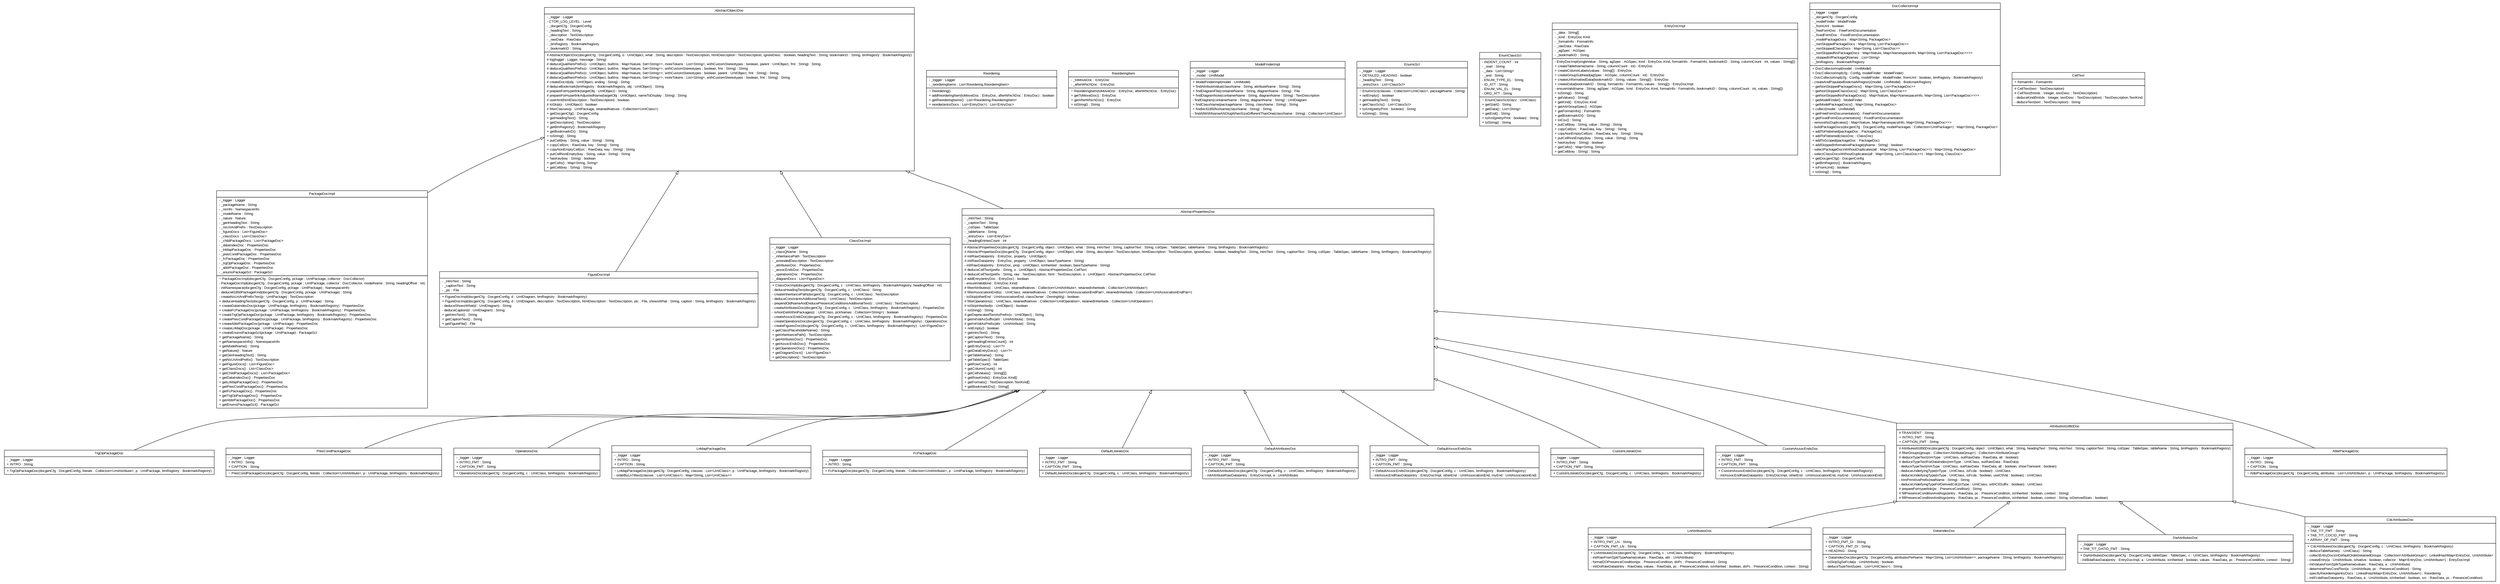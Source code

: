 #!/usr/local/bin/dot
#
# Class diagram 
# Generated by UMLGraph version R5_6_6-6-g3bdff0 (http://www.umlgraph.org/)
#

digraph G {
	edge [fontname="arial",fontsize=10,labelfontname="arial",labelfontsize=10];
	node [fontname="arial",fontsize=10,shape=plaintext];
	nodesep=0.25;
	ranksep=0.5;
	// org.tanjakostic.jcleancim.docgen.collector.impl.TrgOpPackageDoc
	c4656 [label=<<table title="org.tanjakostic.jcleancim.docgen.collector.impl.TrgOpPackageDoc" border="0" cellborder="1" cellspacing="0" cellpadding="2" port="p" href="./TrgOpPackageDoc.html">
		<tr><td><table border="0" cellspacing="0" cellpadding="1">
<tr><td align="center" balign="center"> TrgOpPackageDoc </td></tr>
		</table></td></tr>
		<tr><td><table border="0" cellspacing="0" cellpadding="1">
<tr><td align="left" balign="left"> - _logger : Logger </td></tr>
<tr><td align="left" balign="left"> + INTRO : String </td></tr>
		</table></td></tr>
		<tr><td><table border="0" cellspacing="0" cellpadding="1">
<tr><td align="left" balign="left"> + TrgOpPackageDoc(docgenCfg : DocgenConfig, literals : Collection&lt;UmlAttribute&gt;, p : UmlPackage, bmRegistry : BookmarkRegistry) </td></tr>
		</table></td></tr>
		</table>>, URL="./TrgOpPackageDoc.html", fontname="arial", fontcolor="black", fontsize=10.0];
	// org.tanjakostic.jcleancim.docgen.collector.impl.Reordering
	c4657 [label=<<table title="org.tanjakostic.jcleancim.docgen.collector.impl.Reordering" border="0" cellborder="1" cellspacing="0" cellpadding="2" port="p" href="./Reordering.html">
		<tr><td><table border="0" cellspacing="0" cellpadding="1">
<tr><td align="center" balign="center"> Reordering </td></tr>
		</table></td></tr>
		<tr><td><table border="0" cellspacing="0" cellpadding="1">
<tr><td align="left" balign="left"> - _logger : Logger </td></tr>
<tr><td align="left" balign="left"> - _reorderingItems : List&lt;Reordering.ReorderingItem&gt; </td></tr>
		</table></td></tr>
		<tr><td><table border="0" cellspacing="0" cellpadding="1">
<tr><td align="left" balign="left"> ~ Reordering() </td></tr>
<tr><td align="left" balign="left"> + addReorderingItem(toMoveDoc : EntryDoc, afterWhichDoc : EntryDoc) : boolean </td></tr>
<tr><td align="left" balign="left"> + getReorderingItems() : List&lt;Reordering.ReorderingItem&gt; </td></tr>
<tr><td align="left" balign="left"> + reorder(entryDocs : List&lt;EntryDoc&gt;) : List&lt;EntryDoc&gt; </td></tr>
		</table></td></tr>
		</table>>, URL="./Reordering.html", fontname="arial", fontcolor="black", fontsize=10.0];
	// org.tanjakostic.jcleancim.docgen.collector.impl.Reordering.ReorderingItem
	c4658 [label=<<table title="org.tanjakostic.jcleancim.docgen.collector.impl.Reordering.ReorderingItem" border="0" cellborder="1" cellspacing="0" cellpadding="2" port="p" href="./Reordering.ReorderingItem.html">
		<tr><td><table border="0" cellspacing="0" cellpadding="1">
<tr><td align="center" balign="center"> ReorderingItem </td></tr>
		</table></td></tr>
		<tr><td><table border="0" cellspacing="0" cellpadding="1">
<tr><td align="left" balign="left"> - _toMoveDoc : EntryDoc </td></tr>
<tr><td align="left" balign="left"> - _afterWhichDoc : EntryDoc </td></tr>
		</table></td></tr>
		<tr><td><table border="0" cellspacing="0" cellpadding="1">
<tr><td align="left" balign="left"> ~ ReorderingItem(toMoveDoc : EntryDoc, afterWhichDoc : EntryDoc) </td></tr>
<tr><td align="left" balign="left"> + getToMoveDoc() : EntryDoc </td></tr>
<tr><td align="left" balign="left"> + getAfterWhichDoc() : EntryDoc </td></tr>
<tr><td align="left" balign="left"> + toString() : String </td></tr>
		</table></td></tr>
		</table>>, URL="./Reordering.ReorderingItem.html", fontname="arial", fontcolor="black", fontsize=10.0];
	// org.tanjakostic.jcleancim.docgen.collector.impl.PresCondPackageDoc
	c4659 [label=<<table title="org.tanjakostic.jcleancim.docgen.collector.impl.PresCondPackageDoc" border="0" cellborder="1" cellspacing="0" cellpadding="2" port="p" href="./PresCondPackageDoc.html">
		<tr><td><table border="0" cellspacing="0" cellpadding="1">
<tr><td align="center" balign="center"> PresCondPackageDoc </td></tr>
		</table></td></tr>
		<tr><td><table border="0" cellspacing="0" cellpadding="1">
<tr><td align="left" balign="left"> - _logger : Logger </td></tr>
<tr><td align="left" balign="left"> + INTRO : String </td></tr>
<tr><td align="left" balign="left"> + CAPTION : String </td></tr>
		</table></td></tr>
		<tr><td><table border="0" cellspacing="0" cellpadding="1">
<tr><td align="left" balign="left"> ~ PresCondPackageDoc(docgenCfg : DocgenConfig, literals : Collection&lt;UmlAttribute&gt;, p : UmlPackage, bmRegistry : BookmarkRegistry) </td></tr>
		</table></td></tr>
		</table>>, URL="./PresCondPackageDoc.html", fontname="arial", fontcolor="black", fontsize=10.0];
	// org.tanjakostic.jcleancim.docgen.collector.impl.PackageDocImpl
	c4660 [label=<<table title="org.tanjakostic.jcleancim.docgen.collector.impl.PackageDocImpl" border="0" cellborder="1" cellspacing="0" cellpadding="2" port="p" href="./PackageDocImpl.html">
		<tr><td><table border="0" cellspacing="0" cellpadding="1">
<tr><td align="center" balign="center"> PackageDocImpl </td></tr>
		</table></td></tr>
		<tr><td><table border="0" cellspacing="0" cellpadding="1">
<tr><td align="left" balign="left"> - _logger : Logger </td></tr>
<tr><td align="left" balign="left"> - _packageName : String </td></tr>
<tr><td align="left" balign="left"> - _nsInfo : NamespaceInfo </td></tr>
<tr><td align="left" balign="left"> - _modelName : String </td></tr>
<tr><td align="left" balign="left"> - _nature : Nature </td></tr>
<tr><td align="left" balign="left"> - _genHeadingText : String </td></tr>
<tr><td align="left" balign="left"> - _nsUriAndPrefix : TextDescription </td></tr>
<tr><td align="left" balign="left"> - _figureDocs : List&lt;FigureDoc&gt; </td></tr>
<tr><td align="left" balign="left"> - _classDocs : List&lt;ClassDoc&gt; </td></tr>
<tr><td align="left" balign="left"> - _childPackageDocs : List&lt;PackageDoc&gt; </td></tr>
<tr><td align="left" balign="left"> - _dataIndexDoc : PropertiesDoc </td></tr>
<tr><td align="left" balign="left"> - _lnMapPackageDoc : PropertiesDoc </td></tr>
<tr><td align="left" balign="left"> - _presCondPackageDoc : PropertiesDoc </td></tr>
<tr><td align="left" balign="left"> - _fcPackageDoc : PropertiesDoc </td></tr>
<tr><td align="left" balign="left"> - _trgOpPackageDoc : PropertiesDoc </td></tr>
<tr><td align="left" balign="left"> - _abbrPackageDoc : PropertiesDoc </td></tr>
<tr><td align="left" balign="left"> - _enumsPackageScl : PackageScl </td></tr>
		</table></td></tr>
		<tr><td><table border="0" cellspacing="0" cellpadding="1">
<tr><td align="left" balign="left"> ~ PackageDocImpl(docgenCfg : DocgenConfig, pckage : UmlPackage, collector : DocCollector) </td></tr>
<tr><td align="left" balign="left"> - PackageDocImpl(docgenCfg : DocgenConfig, pckage : UmlPackage, collector : DocCollector, modelName : String, headingOffset : int) </td></tr>
<tr><td align="left" balign="left"> - initNamespace(docgenCfg : DocgenConfig, pckage : UmlPackage) : NamespaceInfo </td></tr>
<tr><td align="left" balign="left"> - deduce61850PackageKind(docgenCfg : DocgenConfig, pckage : UmlPackage) : String </td></tr>
<tr><td align="left" balign="left"> - createNsUriAndPrefixText(p : UmlPackage) : TextDescription </td></tr>
<tr><td align="left" balign="left"> + deduceHeadingText(docgenCfg : DocgenConfig, p : UmlPackage) : String </td></tr>
<tr><td align="left" balign="left"> + createDataIndexDoc(pckage : UmlPackage, bmRegistry : BookmarkRegistry) : PropertiesDoc </td></tr>
<tr><td align="left" balign="left"> + createFcPackageDoc(pckage : UmlPackage, bmRegistry : BookmarkRegistry) : PropertiesDoc </td></tr>
<tr><td align="left" balign="left"> + createTrgOpPackageDoc(pckage : UmlPackage, bmRegistry : BookmarkRegistry) : PropertiesDoc </td></tr>
<tr><td align="left" balign="left"> + createPresCondPackageDoc(pckage : UmlPackage, bmRegistry : BookmarkRegistry) : PropertiesDoc </td></tr>
<tr><td align="left" balign="left"> + createAbbrPackageDoc(pckage : UmlPackage) : PropertiesDoc </td></tr>
<tr><td align="left" balign="left"> + createLnMapDoc(pckage : UmlPackage) : PropertiesDoc </td></tr>
<tr><td align="left" balign="left"> + createEnumsPackageScl(pckage : UmlPackage) : PackageScl </td></tr>
<tr><td align="left" balign="left"> + getPackageName() : String </td></tr>
<tr><td align="left" balign="left"> + getNamespaceInfo() : NamespaceInfo </td></tr>
<tr><td align="left" balign="left"> + getModelName() : String </td></tr>
<tr><td align="left" balign="left"> + getNature() : Nature </td></tr>
<tr><td align="left" balign="left"> + getGenHeadingText() : String </td></tr>
<tr><td align="left" balign="left"> + getNsUriAndPrefix() : TextDescription </td></tr>
<tr><td align="left" balign="left"> + getFigureDocs() : List&lt;FigureDoc&gt; </td></tr>
<tr><td align="left" balign="left"> + getClassDocs() : List&lt;ClassDoc&gt; </td></tr>
<tr><td align="left" balign="left"> + getChildPackageDocs() : List&lt;PackageDoc&gt; </td></tr>
<tr><td align="left" balign="left"> + getDataIndexDoc() : PropertiesDoc </td></tr>
<tr><td align="left" balign="left"> + getLnMapPackageDoc() : PropertiesDoc </td></tr>
<tr><td align="left" balign="left"> + getPresCondPackageDoc() : PropertiesDoc </td></tr>
<tr><td align="left" balign="left"> + getFcPackageDoc() : PropertiesDoc </td></tr>
<tr><td align="left" balign="left"> + getTrgOpPackageDoc() : PropertiesDoc </td></tr>
<tr><td align="left" balign="left"> + getAbbrPackageDoc() : PropertiesDoc </td></tr>
<tr><td align="left" balign="left"> + getEnumsPackageScl() : PackageScl </td></tr>
		</table></td></tr>
		</table>>, URL="./PackageDocImpl.html", fontname="arial", fontcolor="black", fontsize=10.0];
	// org.tanjakostic.jcleancim.docgen.collector.impl.OperationsDoc
	c4661 [label=<<table title="org.tanjakostic.jcleancim.docgen.collector.impl.OperationsDoc" border="0" cellborder="1" cellspacing="0" cellpadding="2" port="p" href="./OperationsDoc.html">
		<tr><td><table border="0" cellspacing="0" cellpadding="1">
<tr><td align="center" balign="center"> OperationsDoc </td></tr>
		</table></td></tr>
		<tr><td><table border="0" cellspacing="0" cellpadding="1">
<tr><td align="left" balign="left"> - _logger : Logger </td></tr>
<tr><td align="left" balign="left"> + INTRO_FMT : String </td></tr>
<tr><td align="left" balign="left"> + CAPTION_FMT : String </td></tr>
		</table></td></tr>
		<tr><td><table border="0" cellspacing="0" cellpadding="1">
<tr><td align="left" balign="left"> + OperationsDoc(docgenCfg : DocgenConfig, c : UmlClass, bmRegistry : BookmarkRegistry) </td></tr>
		</table></td></tr>
		</table>>, URL="./OperationsDoc.html", fontname="arial", fontcolor="black", fontsize=10.0];
	// org.tanjakostic.jcleancim.docgen.collector.impl.ModelFinderImpl
	c4662 [label=<<table title="org.tanjakostic.jcleancim.docgen.collector.impl.ModelFinderImpl" border="0" cellborder="1" cellspacing="0" cellpadding="2" port="p" href="./ModelFinderImpl.html">
		<tr><td><table border="0" cellspacing="0" cellpadding="1">
<tr><td align="center" balign="center"> ModelFinderImpl </td></tr>
		</table></td></tr>
		<tr><td><table border="0" cellspacing="0" cellpadding="1">
<tr><td align="left" balign="left"> - _logger : Logger </td></tr>
<tr><td align="left" balign="left"> - _model : UmlModel </td></tr>
		</table></td></tr>
		<tr><td><table border="0" cellspacing="0" cellpadding="1">
<tr><td align="left" balign="left"> + ModelFinderImpl(model : UmlModel) </td></tr>
<tr><td align="left" balign="left"> + findAttributeValue(className : String, attributeName : String) : String </td></tr>
<tr><td align="left" balign="left"> + findDiagramFile(containerName : String, diagramName : String) : File </td></tr>
<tr><td align="left" balign="left"> + findDiagramNote(containerName : String, diagramName : String) : TextDescription </td></tr>
<tr><td align="left" balign="left"> - findDiagram(containerName : String, diagramName : String) : UmlDiagram </td></tr>
<tr><td align="left" balign="left"> + findClassName(packageName : String, className : String) : String </td></tr>
<tr><td align="left" balign="left"> + findIec61850NsName(className : String) : String </td></tr>
<tr><td align="left" balign="left"> - findAllWithNameANDlogWhenSizeDifferentThanOne(className : String) : Collection&lt;UmlClass&gt; </td></tr>
		</table></td></tr>
		</table>>, URL="./ModelFinderImpl.html", fontname="arial", fontcolor="black", fontsize=10.0];
	// org.tanjakostic.jcleancim.docgen.collector.impl.LnMapPackageDoc
	c4663 [label=<<table title="org.tanjakostic.jcleancim.docgen.collector.impl.LnMapPackageDoc" border="0" cellborder="1" cellspacing="0" cellpadding="2" port="p" href="./LnMapPackageDoc.html">
		<tr><td><table border="0" cellspacing="0" cellpadding="1">
<tr><td align="center" balign="center"> LnMapPackageDoc </td></tr>
		</table></td></tr>
		<tr><td><table border="0" cellspacing="0" cellpadding="1">
<tr><td align="left" balign="left"> - _logger : Logger </td></tr>
<tr><td align="left" balign="left"> + INTRO : String </td></tr>
<tr><td align="left" balign="left"> + CAPTION : String </td></tr>
		</table></td></tr>
		<tr><td><table border="0" cellspacing="0" cellpadding="1">
<tr><td align="left" balign="left"> ~ LnMapPackageDoc(docgenCfg : DocgenConfig, classes : List&lt;UmlClass&gt;, p : UmlPackage, bmRegistry : BookmarkRegistry) </td></tr>
<tr><td align="left" balign="left"> - orderByLn74text(classes : List&lt;UmlClass&gt;) : Map&lt;String, List&lt;UmlClass&gt;&gt; </td></tr>
		</table></td></tr>
		</table>>, URL="./LnMapPackageDoc.html", fontname="arial", fontcolor="black", fontsize=10.0];
	// org.tanjakostic.jcleancim.docgen.collector.impl.LnAttributesDoc
	c4664 [label=<<table title="org.tanjakostic.jcleancim.docgen.collector.impl.LnAttributesDoc" border="0" cellborder="1" cellspacing="0" cellpadding="2" port="p" href="./LnAttributesDoc.html">
		<tr><td><table border="0" cellspacing="0" cellpadding="1">
<tr><td align="center" balign="center"> LnAttributesDoc </td></tr>
		</table></td></tr>
		<tr><td><table border="0" cellspacing="0" cellpadding="1">
<tr><td align="left" balign="left"> - _logger : Logger </td></tr>
<tr><td align="left" balign="left"> + INTRO_FMT_LN : String </td></tr>
<tr><td align="left" balign="left"> + CAPTION_FMT_LN : String </td></tr>
		</table></td></tr>
		<tr><td><table border="0" cellspacing="0" cellpadding="1">
<tr><td align="left" balign="left"> + LnAttributesDoc(docgenCfg : DocgenConfig, c : UmlClass, bmRegistry : BookmarkRegistry) </td></tr>
<tr><td align="left" balign="left"> - initRawFromSplitTypeName(values : RawData, attr : UmlAttribute) </td></tr>
<tr><td align="left" balign="left"> - formatDOPresenceCondition(pc : PresenceCondition, dsPc : PresenceCondition) : String </td></tr>
<tr><td align="left" balign="left"> - initDoRawData(entry : RawData, values : RawData, pc : PresenceCondition, isInherited : boolean, dsPc : PresenceCondition, context : String) </td></tr>
		</table></td></tr>
		</table>>, URL="./LnAttributesDoc.html", fontname="arial", fontcolor="black", fontsize=10.0];
	// org.tanjakostic.jcleancim.docgen.collector.impl.FigureDocImpl
	c4665 [label=<<table title="org.tanjakostic.jcleancim.docgen.collector.impl.FigureDocImpl" border="0" cellborder="1" cellspacing="0" cellpadding="2" port="p" href="./FigureDocImpl.html">
		<tr><td><table border="0" cellspacing="0" cellpadding="1">
<tr><td align="center" balign="center"> FigureDocImpl </td></tr>
		</table></td></tr>
		<tr><td><table border="0" cellspacing="0" cellpadding="1">
<tr><td align="left" balign="left"> - _introText : String </td></tr>
<tr><td align="left" balign="left"> - _captionText : String </td></tr>
<tr><td align="left" balign="left"> - _pic : File </td></tr>
		</table></td></tr>
		<tr><td><table border="0" cellspacing="0" cellpadding="1">
<tr><td align="left" balign="left"> + FigureDocImpl(docgenCfg : DocgenConfig, d : UmlDiagram, bmRegistry : BookmarkRegistry) </td></tr>
<tr><td align="left" balign="left"> + FigureDocImpl(docgenCfg : DocgenConfig, d : UmlDiagram, description : TextDescription, htmlDescription : TextDescription, pic : File, showsWhat : String, caption : String, bmRegistry : BookmarkRegistry) </td></tr>
<tr><td align="left" balign="left"> - deduceShowsWhat(d : UmlDiagram) : String </td></tr>
<tr><td align="left" balign="left"> - deduceCaption(d : UmlDiagram) : String </td></tr>
<tr><td align="left" balign="left"> + getIntroText() : String </td></tr>
<tr><td align="left" balign="left"> + getCaptionText() : String </td></tr>
<tr><td align="left" balign="left"> + getFigureFile() : File </td></tr>
		</table></td></tr>
		</table>>, URL="./FigureDocImpl.html", fontname="arial", fontcolor="black", fontsize=10.0];
	// org.tanjakostic.jcleancim.docgen.collector.impl.FcPackageDoc
	c4666 [label=<<table title="org.tanjakostic.jcleancim.docgen.collector.impl.FcPackageDoc" border="0" cellborder="1" cellspacing="0" cellpadding="2" port="p" href="./FcPackageDoc.html">
		<tr><td><table border="0" cellspacing="0" cellpadding="1">
<tr><td align="center" balign="center"> FcPackageDoc </td></tr>
		</table></td></tr>
		<tr><td><table border="0" cellspacing="0" cellpadding="1">
<tr><td align="left" balign="left"> - _logger : Logger </td></tr>
<tr><td align="left" balign="left"> + INTRO : String </td></tr>
		</table></td></tr>
		<tr><td><table border="0" cellspacing="0" cellpadding="1">
<tr><td align="left" balign="left"> + FcPackageDoc(docgenCfg : DocgenConfig, literals : Collection&lt;UmlAttribute&gt;, p : UmlPackage, bmRegistry : BookmarkRegistry) </td></tr>
		</table></td></tr>
		</table>>, URL="./FcPackageDoc.html", fontname="arial", fontcolor="black", fontsize=10.0];
	// org.tanjakostic.jcleancim.docgen.collector.impl.EnumsScl
	c4667 [label=<<table title="org.tanjakostic.jcleancim.docgen.collector.impl.EnumsScl" border="0" cellborder="1" cellspacing="0" cellpadding="2" port="p" href="./EnumsScl.html">
		<tr><td><table border="0" cellspacing="0" cellpadding="1">
<tr><td align="center" balign="center"> EnumsScl </td></tr>
		</table></td></tr>
		<tr><td><table border="0" cellspacing="0" cellpadding="1">
<tr><td align="left" balign="left"> - _logger : Logger </td></tr>
<tr><td align="left" balign="left"> + DETAILED_HEADING : boolean </td></tr>
<tr><td align="left" balign="left"> - _headingText : String </td></tr>
<tr><td align="left" balign="left"> - _entryDocs : List&lt;ClassScl&gt; </td></tr>
		</table></td></tr>
		<tr><td><table border="0" cellspacing="0" cellpadding="1">
<tr><td align="left" balign="left"> ~ EnumsScl(classes : Collection&lt;UmlClass&gt;, packageName : String) </td></tr>
<tr><td align="left" balign="left"> + notEmpty() : boolean </td></tr>
<tr><td align="left" balign="left"> + getHeadingText() : String </td></tr>
<tr><td align="left" balign="left"> + getClassScls() : List&lt;ClassScl&gt; </td></tr>
<tr><td align="left" balign="left"> + toXml(prettyPrint : boolean) : String </td></tr>
<tr><td align="left" balign="left"> + toString() : String </td></tr>
		</table></td></tr>
		</table>>, URL="./EnumsScl.html", fontname="arial", fontcolor="black", fontsize=10.0];
	// org.tanjakostic.jcleancim.docgen.collector.impl.EnumClassScl
	c4668 [label=<<table title="org.tanjakostic.jcleancim.docgen.collector.impl.EnumClassScl" border="0" cellborder="1" cellspacing="0" cellpadding="2" port="p" href="./EnumClassScl.html">
		<tr><td><table border="0" cellspacing="0" cellpadding="1">
<tr><td align="center" balign="center"> EnumClassScl </td></tr>
		</table></td></tr>
		<tr><td><table border="0" cellspacing="0" cellpadding="1">
<tr><td align="left" balign="left"> - INDENT_COUNT : int </td></tr>
<tr><td align="left" balign="left"> - _start : String </td></tr>
<tr><td align="left" balign="left"> - _data : List&lt;String&gt; </td></tr>
<tr><td align="left" balign="left"> - _end : String </td></tr>
<tr><td align="left" balign="left"> - ENUM_TYPE_EL : String </td></tr>
<tr><td align="left" balign="left"> - ID_ATT : String </td></tr>
<tr><td align="left" balign="left"> - ENUM_VAL_EL : String </td></tr>
<tr><td align="left" balign="left"> - ORD_ATT : String </td></tr>
		</table></td></tr>
		<tr><td><table border="0" cellspacing="0" cellpadding="1">
<tr><td align="left" balign="left"> ~ EnumClassScl(clazz : UmlClass) </td></tr>
<tr><td align="left" balign="left"> + getStart() : String </td></tr>
<tr><td align="left" balign="left"> + getData() : List&lt;String&gt; </td></tr>
<tr><td align="left" balign="left"> + getEnd() : String </td></tr>
<tr><td align="left" balign="left"> + toXml(prettyPrint : boolean) : String </td></tr>
<tr><td align="left" balign="left"> + toString() : String </td></tr>
		</table></td></tr>
		</table>>, URL="./EnumClassScl.html", fontname="arial", fontcolor="black", fontsize=10.0];
	// org.tanjakostic.jcleancim.docgen.collector.impl.EntryDocImpl
	c4669 [label=<<table title="org.tanjakostic.jcleancim.docgen.collector.impl.EntryDocImpl" border="0" cellborder="1" cellspacing="0" cellpadding="2" port="p" href="./EntryDocImpl.html">
		<tr><td><table border="0" cellspacing="0" cellpadding="1">
<tr><td align="center" balign="center"> EntryDocImpl </td></tr>
		</table></td></tr>
		<tr><td><table border="0" cellspacing="0" cellpadding="1">
<tr><td align="left" balign="left"> - _data : String[] </td></tr>
<tr><td align="left" balign="left"> - _kind : EntryDoc.Kind </td></tr>
<tr><td align="left" balign="left"> - _formatInfo : FormatInfo </td></tr>
<tr><td align="left" balign="left"> - _rawData : RawData </td></tr>
<tr><td align="left" balign="left"> - _agSpec : AGSpec </td></tr>
<tr><td align="left" balign="left"> - _bookmarkID : String </td></tr>
		</table></td></tr>
		<tr><td><table border="0" cellspacing="0" cellpadding="1">
<tr><td align="left" balign="left"> - EntryDocImpl(singleValue : String, agSpec : AGSpec, kind : EntryDoc.Kind, formatInfo : FormatInfo, bookmarkID : String, columnCount : int, values : String[]) </td></tr>
<tr><td align="left" balign="left"> + createTableName(name : String, columnCount : int) : EntryDoc </td></tr>
<tr><td align="left" balign="left"> + createColumnLabels(values : String[]) : EntryDoc </td></tr>
<tr><td align="left" balign="left"> + createGroupSubhead(agSpec : AGSpec, columnCount : int) : EntryDoc </td></tr>
<tr><td align="left" balign="left"> + createUnformattedData(bookmarkID : String, values : String[]) : EntryDoc </td></tr>
<tr><td align="left" balign="left"> + createData(bookmarkID : String, formatInfo : FormatInfo, values : String[]) : EntryDocImpl </td></tr>
<tr><td align="left" balign="left"> - ensureValid(name : String, agSpec : AGSpec, kind : EntryDoc.Kind, formatInfo : FormatInfo, bookmarkID : String, columnCount : int, values : String[]) </td></tr>
<tr><td align="left" balign="left"> + toString() : String </td></tr>
<tr><td align="left" balign="left"> + getValues() : String[] </td></tr>
<tr><td align="left" balign="left"> + getKind() : EntryDoc.Kind </td></tr>
<tr><td align="left" balign="left"> + getAttrGroupSpec() : AGSpec </td></tr>
<tr><td align="left" balign="left"> + getFormatInfo() : FormatInfo </td></tr>
<tr><td align="left" balign="left"> + getBookmarkID() : String </td></tr>
<tr><td align="left" balign="left"> + toCsv() : String </td></tr>
<tr><td align="left" balign="left"> + putCell(key : String, value : String) : String </td></tr>
<tr><td align="left" balign="left"> + copyCell(src : RawData, key : String) : String </td></tr>
<tr><td align="left" balign="left"> + copyNonEmptyCell(src : RawData, key : String) : String </td></tr>
<tr><td align="left" balign="left"> + putCellNonEmpty(key : String, value : String) : String </td></tr>
<tr><td align="left" balign="left"> + hasKey(key : String) : boolean </td></tr>
<tr><td align="left" balign="left"> + getCells() : Map&lt;String, String&gt; </td></tr>
<tr><td align="left" balign="left"> + getCell(key : String) : String </td></tr>
		</table></td></tr>
		</table>>, URL="./EntryDocImpl.html", fontname="arial", fontcolor="black", fontsize=10.0];
	// org.tanjakostic.jcleancim.docgen.collector.impl.DocCollectorImpl
	c4670 [label=<<table title="org.tanjakostic.jcleancim.docgen.collector.impl.DocCollectorImpl" border="0" cellborder="1" cellspacing="0" cellpadding="2" port="p" href="./DocCollectorImpl.html">
		<tr><td><table border="0" cellspacing="0" cellpadding="1">
<tr><td align="center" balign="center"> DocCollectorImpl </td></tr>
		</table></td></tr>
		<tr><td><table border="0" cellspacing="0" cellpadding="1">
<tr><td align="left" balign="left"> - _logger : Logger </td></tr>
<tr><td align="left" balign="left"> - _docgenCfg : DocgenConfig </td></tr>
<tr><td align="left" balign="left"> - _modelFinder : ModelFinder </td></tr>
<tr><td align="left" balign="left"> - _fromUml : boolean </td></tr>
<tr><td align="left" balign="left"> - _freeFormDoc : FreeFormDocumentation </td></tr>
<tr><td align="left" balign="left"> - _fixedFormDoc : FixedFormDocumentation </td></tr>
<tr><td align="left" balign="left"> - _modelPackageDocs : Map&lt;String, PackageDoc&gt; </td></tr>
<tr><td align="left" balign="left"> - _nonSkippedPackageDocs : Map&lt;String, List&lt;PackageDoc&gt;&gt; </td></tr>
<tr><td align="left" balign="left"> - _nonSkippedClassDocs : Map&lt;String, List&lt;ClassDoc&gt;&gt; </td></tr>
<tr><td align="left" balign="left"> - _nonSkippedNsPackageDocs : Map&lt;Nature, Map&lt;NamespaceInfo, Map&lt;String, List&lt;PackageDoc&gt;&gt;&gt;&gt; </td></tr>
<tr><td align="left" balign="left"> - _skippedInfPackageQNames : List&lt;String&gt; </td></tr>
<tr><td align="left" balign="left"> - _bmRegistry : BookmarkRegistry </td></tr>
		</table></td></tr>
		<tr><td><table border="0" cellspacing="0" cellpadding="1">
<tr><td align="left" balign="left"> + DocCollectorImpl(model : UmlModel) </td></tr>
<tr><td align="left" balign="left"> + DocCollectorImpl(cfg : Config, modelFinder : ModelFinder) </td></tr>
<tr><td align="left" balign="left"> - DocCollectorImpl(cfg : Config, modelFinder : ModelFinder, fromUml : boolean, bmRegistry : BookmarkRegistry) </td></tr>
<tr><td align="left" balign="left"> - createAndPopulateBookmarkRegistry(model : UmlModel) : BookmarkRegistry </td></tr>
<tr><td align="left" balign="left"> ~ getNonSkippedPackageDocs() : Map&lt;String, List&lt;PackageDoc&gt;&gt; </td></tr>
<tr><td align="left" balign="left"> ~ getNonSkippedClassDocs() : Map&lt;String, List&lt;ClassDoc&gt;&gt; </td></tr>
<tr><td align="left" balign="left"> ~ getNonSkippedNsPackageDocs() : Map&lt;Nature, Map&lt;NamespaceInfo, Map&lt;String, List&lt;PackageDoc&gt;&gt;&gt;&gt; </td></tr>
<tr><td align="left" balign="left"> ~ getModelFinder() : ModelFinder </td></tr>
<tr><td align="left" balign="left"> ~ getModelPackageDocs() : Map&lt;String, PackageDoc&gt; </td></tr>
<tr><td align="left" balign="left"> + collect(model : UmlModel) </td></tr>
<tr><td align="left" balign="left"> + getFreeFormDocumentation() : FreeFormDocumentation </td></tr>
<tr><td align="left" balign="left"> + getFixedFormDocumentation() : FixedFormDocumentation </td></tr>
<tr><td align="left" balign="left"> - removeNsDuplicates() : Map&lt;Nature, Map&lt;NamespaceInfo, Map&lt;String, PackageDoc&gt;&gt;&gt; </td></tr>
<tr><td align="left" balign="left"> - buildPackageDocs(docgenCfg : DocgenConfig, modelPackages : Collection&lt;UmlPackage&gt;) : Map&lt;String, PackageDoc&gt; </td></tr>
<tr><td align="left" balign="left"> + addToFlattened(packageDoc : PackageDoc) </td></tr>
<tr><td align="left" balign="left"> + addToFlattened(classDoc : ClassDoc) </td></tr>
<tr><td align="left" balign="left"> + addToScoped(packageDoc : PackageDoc) </td></tr>
<tr><td align="left" balign="left"> + addSkippedInformativePackage(qName : String) : boolean </td></tr>
<tr><td align="left" balign="left"> - selectPackageDocsWithoutDuplicates(all : Map&lt;String, List&lt;PackageDoc&gt;&gt;) : Map&lt;String, PackageDoc&gt; </td></tr>
<tr><td align="left" balign="left"> - selectClassDocsWithoutDuplicates(all : Map&lt;String, List&lt;ClassDoc&gt;&gt;) : Map&lt;String, ClassDoc&gt; </td></tr>
<tr><td align="left" balign="left"> + getDocgenCfg() : DocgenConfig </td></tr>
<tr><td align="left" balign="left"> + getBmRegistry() : BookmarkRegistry </td></tr>
<tr><td align="left" balign="left"> + isFromUml() : boolean </td></tr>
<tr><td align="left" balign="left"> + toString() : String </td></tr>
		</table></td></tr>
		</table>>, URL="./DocCollectorImpl.html", fontname="arial", fontcolor="black", fontsize=10.0];
	// org.tanjakostic.jcleancim.docgen.collector.impl.DefaultLiteralsDoc
	c4671 [label=<<table title="org.tanjakostic.jcleancim.docgen.collector.impl.DefaultLiteralsDoc" border="0" cellborder="1" cellspacing="0" cellpadding="2" port="p" href="./DefaultLiteralsDoc.html">
		<tr><td><table border="0" cellspacing="0" cellpadding="1">
<tr><td align="center" balign="center"> DefaultLiteralsDoc </td></tr>
		</table></td></tr>
		<tr><td><table border="0" cellspacing="0" cellpadding="1">
<tr><td align="left" balign="left"> - _logger : Logger </td></tr>
<tr><td align="left" balign="left"> + INTRO_FMT : String </td></tr>
<tr><td align="left" balign="left"> + CAPTION_FMT : String </td></tr>
		</table></td></tr>
		<tr><td><table border="0" cellspacing="0" cellpadding="1">
<tr><td align="left" balign="left"> + DefaultLiteralsDoc(docgenCfg : DocgenConfig, c : UmlClass, bmRegistry : BookmarkRegistry) </td></tr>
		</table></td></tr>
		</table>>, URL="./DefaultLiteralsDoc.html", fontname="arial", fontcolor="black", fontsize=10.0];
	// org.tanjakostic.jcleancim.docgen.collector.impl.DefaultAttributesDoc
	c4672 [label=<<table title="org.tanjakostic.jcleancim.docgen.collector.impl.DefaultAttributesDoc" border="0" cellborder="1" cellspacing="0" cellpadding="2" port="p" href="./DefaultAttributesDoc.html">
		<tr><td><table border="0" cellspacing="0" cellpadding="1">
<tr><td align="center" balign="center"> DefaultAttributesDoc </td></tr>
		</table></td></tr>
		<tr><td><table border="0" cellspacing="0" cellpadding="1">
<tr><td align="left" balign="left"> - _logger : Logger </td></tr>
<tr><td align="left" balign="left"> + INTRO_FMT : String </td></tr>
<tr><td align="left" balign="left"> + CAPTION_FMT : String </td></tr>
		</table></td></tr>
		<tr><td><table border="0" cellspacing="0" cellpadding="1">
<tr><td align="left" balign="left"> + DefaultAttributesDoc(docgenCfg : DocgenConfig, c : UmlClass, bmRegistry : BookmarkRegistry) </td></tr>
<tr><td align="left" balign="left"> - initAttributeRawData(entry : EntryDocImpl, a : UmlAttribute) </td></tr>
		</table></td></tr>
		</table>>, URL="./DefaultAttributesDoc.html", fontname="arial", fontcolor="black", fontsize=10.0];
	// org.tanjakostic.jcleancim.docgen.collector.impl.DefaultAssocEndsDoc
	c4673 [label=<<table title="org.tanjakostic.jcleancim.docgen.collector.impl.DefaultAssocEndsDoc" border="0" cellborder="1" cellspacing="0" cellpadding="2" port="p" href="./DefaultAssocEndsDoc.html">
		<tr><td><table border="0" cellspacing="0" cellpadding="1">
<tr><td align="center" balign="center"> DefaultAssocEndsDoc </td></tr>
		</table></td></tr>
		<tr><td><table border="0" cellspacing="0" cellpadding="1">
<tr><td align="left" balign="left"> - _logger : Logger </td></tr>
<tr><td align="left" balign="left"> + INTRO_FMT : String </td></tr>
<tr><td align="left" balign="left"> + CAPTION_FMT : String </td></tr>
		</table></td></tr>
		<tr><td><table border="0" cellspacing="0" cellpadding="1">
<tr><td align="left" balign="left"> + DefaultAssocEndsDoc(docgenCfg : DocgenConfig, c : UmlClass, bmRegistry : BookmarkRegistry) </td></tr>
<tr><td align="left" balign="left"> - initAssocEndRawData(entry : EntryDocImpl, otherEnd : UmlAssociationEnd, myEnd : UmlAssociationEnd) </td></tr>
		</table></td></tr>
		</table>>, URL="./DefaultAssocEndsDoc.html", fontname="arial", fontcolor="black", fontsize=10.0];
	// org.tanjakostic.jcleancim.docgen.collector.impl.DataIndexDoc
	c4674 [label=<<table title="org.tanjakostic.jcleancim.docgen.collector.impl.DataIndexDoc" border="0" cellborder="1" cellspacing="0" cellpadding="2" port="p" href="./DataIndexDoc.html">
		<tr><td><table border="0" cellspacing="0" cellpadding="1">
<tr><td align="center" balign="center"> DataIndexDoc </td></tr>
		</table></td></tr>
		<tr><td><table border="0" cellspacing="0" cellpadding="1">
<tr><td align="left" balign="left"> - _logger : Logger </td></tr>
<tr><td align="left" balign="left"> + INTRO_FMT_DI : String </td></tr>
<tr><td align="left" balign="left"> + CAPTION_FMT_DI : String </td></tr>
<tr><td align="left" balign="left"> + HEADING : String </td></tr>
		</table></td></tr>
		<tr><td><table border="0" cellspacing="0" cellpadding="1">
<tr><td align="left" balign="left"> + DataIndexDoc(docgenCfg : DocgenConfig, attributesPerName : Map&lt;String, List&lt;UmlAttribute&gt;&gt;, packageName : String, bmRegistry : BookmarkRegistry) </td></tr>
<tr><td align="left" balign="left"> - toSkipSgSeFcda(a : UmlAttribute) : boolean </td></tr>
<tr><td align="left" balign="left"> - deduceTypeText(types : List&lt;UmlClass&gt;) : String </td></tr>
		</table></td></tr>
		</table>>, URL="./DataIndexDoc.html", fontname="arial", fontcolor="black", fontsize=10.0];
	// org.tanjakostic.jcleancim.docgen.collector.impl.DaAttributesDoc
	c4675 [label=<<table title="org.tanjakostic.jcleancim.docgen.collector.impl.DaAttributesDoc" border="0" cellborder="1" cellspacing="0" cellpadding="2" port="p" href="./DaAttributesDoc.html">
		<tr><td><table border="0" cellspacing="0" cellpadding="1">
<tr><td align="center" balign="center"> DaAttributesDoc </td></tr>
		</table></td></tr>
		<tr><td><table border="0" cellspacing="0" cellpadding="1">
<tr><td align="left" balign="left"> - _logger : Logger </td></tr>
<tr><td align="left" balign="left"> + TAB_TIT_DATID_FMT : String </td></tr>
		</table></td></tr>
		<tr><td><table border="0" cellspacing="0" cellpadding="1">
<tr><td align="left" balign="left"> + DaAttributesDoc(docgenCfg : DocgenConfig, tableSpec : TableSpec, c : UmlClass, bmRegistry : BookmarkRegistry) </td></tr>
<tr><td align="left" balign="left"> - initBdaRawData(entry : EntryDocImpl, a : UmlAttribute, isInherited : boolean, values : RawData, pc : PresenceCondition, context : String) </td></tr>
		</table></td></tr>
		</table>>, URL="./DaAttributesDoc.html", fontname="arial", fontcolor="black", fontsize=10.0];
	// org.tanjakostic.jcleancim.docgen.collector.impl.CustomLiteralsDoc
	c4676 [label=<<table title="org.tanjakostic.jcleancim.docgen.collector.impl.CustomLiteralsDoc" border="0" cellborder="1" cellspacing="0" cellpadding="2" port="p" href="./CustomLiteralsDoc.html">
		<tr><td><table border="0" cellspacing="0" cellpadding="1">
<tr><td align="center" balign="center"> CustomLiteralsDoc </td></tr>
		</table></td></tr>
		<tr><td><table border="0" cellspacing="0" cellpadding="1">
<tr><td align="left" balign="left"> - _logger : Logger </td></tr>
<tr><td align="left" balign="left"> + INTRO_FMT : String </td></tr>
<tr><td align="left" balign="left"> + CAPTION_FMT : String </td></tr>
		</table></td></tr>
		<tr><td><table border="0" cellspacing="0" cellpadding="1">
<tr><td align="left" balign="left"> + CustomLiteralsDoc(docgenCfg : DocgenConfig, c : UmlClass, bmRegistry : BookmarkRegistry) </td></tr>
		</table></td></tr>
		</table>>, URL="./CustomLiteralsDoc.html", fontname="arial", fontcolor="black", fontsize=10.0];
	// org.tanjakostic.jcleancim.docgen.collector.impl.CustomAssocEndsDoc
	c4677 [label=<<table title="org.tanjakostic.jcleancim.docgen.collector.impl.CustomAssocEndsDoc" border="0" cellborder="1" cellspacing="0" cellpadding="2" port="p" href="./CustomAssocEndsDoc.html">
		<tr><td><table border="0" cellspacing="0" cellpadding="1">
<tr><td align="center" balign="center"> CustomAssocEndsDoc </td></tr>
		</table></td></tr>
		<tr><td><table border="0" cellspacing="0" cellpadding="1">
<tr><td align="left" balign="left"> - _logger : Logger </td></tr>
<tr><td align="left" balign="left"> + INTRO_FMT : String </td></tr>
<tr><td align="left" balign="left"> + CAPTION_FMT : String </td></tr>
		</table></td></tr>
		<tr><td><table border="0" cellspacing="0" cellpadding="1">
<tr><td align="left" balign="left"> + CustomAssocEndsDoc(docgenCfg : DocgenConfig, c : UmlClass, bmRegistry : BookmarkRegistry) </td></tr>
<tr><td align="left" balign="left"> - initAssocEndRawData(entry : EntryDocImpl, otherEnd : UmlAssociationEnd, myEnd : UmlAssociationEnd) </td></tr>
		</table></td></tr>
		</table>>, URL="./CustomAssocEndsDoc.html", fontname="arial", fontcolor="black", fontsize=10.0];
	// org.tanjakostic.jcleancim.docgen.collector.impl.ClassDocImpl
	c4678 [label=<<table title="org.tanjakostic.jcleancim.docgen.collector.impl.ClassDocImpl" border="0" cellborder="1" cellspacing="0" cellpadding="2" port="p" href="./ClassDocImpl.html">
		<tr><td><table border="0" cellspacing="0" cellpadding="1">
<tr><td align="center" balign="center"> ClassDocImpl </td></tr>
		</table></td></tr>
		<tr><td><table border="0" cellspacing="0" cellpadding="1">
<tr><td align="left" balign="left"> - _logger : Logger </td></tr>
<tr><td align="left" balign="left"> - _classQName : String </td></tr>
<tr><td align="left" balign="left"> - _inheritancePath : TextDescription </td></tr>
<tr><td align="left" balign="left"> - _extendedDescription : TextDescription </td></tr>
<tr><td align="left" balign="left"> - _attributesDoc : PropertiesDoc </td></tr>
<tr><td align="left" balign="left"> - _assocEndsDoc : PropertiesDoc </td></tr>
<tr><td align="left" balign="left"> - _operationsDoc : PropertiesDoc </td></tr>
<tr><td align="left" balign="left"> - _diagramDocs : List&lt;FigureDoc&gt; </td></tr>
		</table></td></tr>
		<tr><td><table border="0" cellspacing="0" cellpadding="1">
<tr><td align="left" balign="left"> + ClassDocImpl(docgenCfg : DocgenConfig, c : UmlClass, bmRegistry : BookmarkRegistry, headingOffset : int) </td></tr>
<tr><td align="left" balign="left"> - deduceHeadingText(docgenCfg : DocgenConfig, c : UmlClass) : String </td></tr>
<tr><td align="left" balign="left"> - createInheritancePath(docgenCfg : DocgenConfig, c : UmlClass) : TextDescription </td></tr>
<tr><td align="left" balign="left"> - deduceConstraintsAdditionalText(c : UmlClass) : TextDescription </td></tr>
<tr><td align="left" balign="left"> - prependOldNameAndDeducePresenceConditionsAdditionalText(c : UmlClass) : TextDescription </td></tr>
<tr><td align="left" balign="left"> - createAttributesDoc(docgenCfg : DocgenConfig, c : UmlClass, bmRegistry : BookmarkRegistry) : PropertiesDoc </td></tr>
<tr><td align="left" balign="left"> - isNonDaWithinPackages(c : UmlClass, pckNames : Collection&lt;String&gt;) : boolean </td></tr>
<tr><td align="left" balign="left"> - createAssocEndsDoc(docgenCfg : DocgenConfig, c : UmlClass, bmRegistry : BookmarkRegistry) : PropertiesDoc </td></tr>
<tr><td align="left" balign="left"> - createOperationsDoc(docgenCfg : DocgenConfig, c : UmlClass, bmRegistry : BookmarkRegistry) : OperationsDoc </td></tr>
<tr><td align="left" balign="left"> - createFiguresDoc(docgenCfg : DocgenConfig, c : UmlClass, bmRegistry : BookmarkRegistry) : List&lt;FigureDoc&gt; </td></tr>
<tr><td align="left" balign="left"> + getClassPlaceholderName() : String </td></tr>
<tr><td align="left" balign="left"> + getInheritancePath() : TextDescription </td></tr>
<tr><td align="left" balign="left"> + getAttributesDoc() : PropertiesDoc </td></tr>
<tr><td align="left" balign="left"> + getAssocEndsDoc() : PropertiesDoc </td></tr>
<tr><td align="left" balign="left"> + getOperationsDoc() : PropertiesDoc </td></tr>
<tr><td align="left" balign="left"> + getDiagramDocs() : List&lt;FigureDoc&gt; </td></tr>
<tr><td align="left" balign="left"> + getDescription() : TextDescription </td></tr>
		</table></td></tr>
		</table>>, URL="./ClassDocImpl.html", fontname="arial", fontcolor="black", fontsize=10.0];
	// org.tanjakostic.jcleancim.docgen.collector.impl.CdcAttributesDoc
	c4679 [label=<<table title="org.tanjakostic.jcleancim.docgen.collector.impl.CdcAttributesDoc" border="0" cellborder="1" cellspacing="0" cellpadding="2" port="p" href="./CdcAttributesDoc.html">
		<tr><td><table border="0" cellspacing="0" cellpadding="1">
<tr><td align="center" balign="center"> CdcAttributesDoc </td></tr>
		</table></td></tr>
		<tr><td><table border="0" cellspacing="0" cellpadding="1">
<tr><td align="left" balign="left"> - _logger : Logger </td></tr>
<tr><td align="left" balign="left"> + TAB_TIT_FMT : String </td></tr>
<tr><td align="left" balign="left"> + TAB_TIT_CDCID_FMT : String </td></tr>
<tr><td align="left" balign="left"> + ARRAY_OF_FMT : String </td></tr>
		</table></td></tr>
		<tr><td><table border="0" cellspacing="0" cellpadding="1">
<tr><td align="left" balign="left"> + CdcAttributesDoc(docgenCfg : DocgenConfig, c : UmlClass, bmRegistry : BookmarkRegistry) </td></tr>
<tr><td align="left" balign="left"> - deduceTableName(c : UmlClass) : String </td></tr>
<tr><td align="left" balign="left"> - collectEntryDocsInDefaultOrder(retainedGroups : Collection&lt;AttributeGroup&gt;) : LinkedHashMap&lt;EntryDoc, UmlAttribute&gt; </td></tr>
<tr><td align="left" balign="left"> - createEntry(a : UmlAttribute, isNative : boolean, collector : Map&lt;EntryDoc, UmlAttribute&gt;) : EntryDocImpl </td></tr>
<tr><td align="left" balign="left"> - initValuesFromSplitTypeName(values : RawData, a : UmlAttribute) </td></tr>
<tr><td align="left" balign="left"> - determinePresCondText(a : UmlAttribute, pc : PresenceCondition) : String </td></tr>
<tr><td align="left" balign="left"> - specifyReordering(entryDocs : LinkedHashMap&lt;EntryDoc, UmlAttribute&gt;) : Reordering </td></tr>
<tr><td align="left" balign="left"> - initFcdaRawData(entry : RawData, a : UmlAttribute, isInherited : boolean, src : RawData, pc : PresenceCondition) </td></tr>
		</table></td></tr>
		</table>>, URL="./CdcAttributesDoc.html", fontname="arial", fontcolor="black", fontsize=10.0];
	// org.tanjakostic.jcleancim.docgen.collector.impl.Attributes61850Doc
	c4680 [label=<<table title="org.tanjakostic.jcleancim.docgen.collector.impl.Attributes61850Doc" border="0" cellborder="1" cellspacing="0" cellpadding="2" port="p" href="./Attributes61850Doc.html">
		<tr><td><table border="0" cellspacing="0" cellpadding="1">
<tr><td align="center" balign="center"><font face="Arial Italic"> Attributes61850Doc </font></td></tr>
		</table></td></tr>
		<tr><td><table border="0" cellspacing="0" cellpadding="1">
<tr><td align="left" balign="left"> # TRANSIENT : String </td></tr>
<tr><td align="left" balign="left"> + INTRO_FMT : String </td></tr>
<tr><td align="left" balign="left"> + CAPTION_FMT : String </td></tr>
		</table></td></tr>
		<tr><td><table border="0" cellspacing="0" cellpadding="1">
<tr><td align="left" balign="left"> # Attributes61850Doc(docgenCfg : DocgenConfig, object : UmlObject, what : String, headingText : String, introText : String, captionText : String, colSpec : TableSpec, tableName : String, bmRegistry : BookmarkRegistry) </td></tr>
<tr><td align="left" balign="left"> # filterGroups(groups : Collection&lt;AttributeGroup&gt;) : Collection&lt;AttributeGroup&gt; </td></tr>
<tr><td align="left" balign="left"> # deduceTypeText(mmType : UmlClass, outRawData : RawData, all : boolean) </td></tr>
<tr><td align="left" balign="left"> # deduceTypeTextForDataIndex(mmType : UmlClass, outRawData : RawData) </td></tr>
<tr><td align="left" balign="left"> - deduceTypeText(mmType : UmlClass, outRawData : RawData, all : boolean, showTransient : boolean) </td></tr>
<tr><td align="left" balign="left"> - deduceUnderlyingType(inType : UmlClass, isFcda : boolean) : UmlClass </td></tr>
<tr><td align="left" balign="left"> - deduceUnderlyingType(inType : UmlClass, isFcda : boolean, useCtlVal : boolean) : UmlClass </td></tr>
<tr><td align="left" balign="left"> - trimPrimitivePrefix(realName : String) : String </td></tr>
<tr><td align="left" balign="left"> - deduceUnderlyingTypeForDerivedCdc(inType : UmlClass, withCtlSuffix : boolean) : UmlClass </td></tr>
<tr><td align="left" balign="left"> # prepareForHyperlink(pc : PresenceCondition) : String </td></tr>
<tr><td align="left" balign="left"> # fillPresenceConditionAndArgs(entry : RawData, pc : PresenceCondition, isInherited : boolean, context : String) </td></tr>
<tr><td align="left" balign="left"> # fillPresenceConditionAndArgs(entry : RawData, pc : PresenceCondition, isInherited : boolean, context : String, isDerivedStats : boolean) </td></tr>
		</table></td></tr>
		</table>>, URL="./Attributes61850Doc.html", fontname="arial", fontcolor="black", fontsize=10.0];
	// org.tanjakostic.jcleancim.docgen.collector.impl.AbstractPropertiesDoc
	c4681 [label=<<table title="org.tanjakostic.jcleancim.docgen.collector.impl.AbstractPropertiesDoc" border="0" cellborder="1" cellspacing="0" cellpadding="2" port="p" href="./AbstractPropertiesDoc.html">
		<tr><td><table border="0" cellspacing="0" cellpadding="1">
<tr><td align="center" balign="center"><font face="Arial Italic"> AbstractPropertiesDoc </font></td></tr>
		</table></td></tr>
		<tr><td><table border="0" cellspacing="0" cellpadding="1">
<tr><td align="left" balign="left"> - _introText : String </td></tr>
<tr><td align="left" balign="left"> - _captionText : String </td></tr>
<tr><td align="left" balign="left"> - _colSpec : TableSpec </td></tr>
<tr><td align="left" balign="left"> - _tableName : String </td></tr>
<tr><td align="left" balign="left"> - _entryDocs : List&lt;EntryDoc&gt; </td></tr>
<tr><td align="left" balign="left"> - _headingEntriesCount : int </td></tr>
		</table></td></tr>
		<tr><td><table border="0" cellspacing="0" cellpadding="1">
<tr><td align="left" balign="left"> # AbstractPropertiesDoc(docgenCfg : DocgenConfig, object : UmlObject, what : String, introText : String, captionText : String, colSpec : TableSpec, tableName : String, bmRegistry : BookmarkRegistry) </td></tr>
<tr><td align="left" balign="left"> # AbstractPropertiesDoc(docgenCfg : DocgenConfig, object : UmlObject, what : String, description : TextDescription, htmlDescription : TextDescription, ignoreDesc : boolean, headingText : String, introText : String, captionText : String, colSpec : TableSpec, tableName : String, bmRegistry : BookmarkRegistry) </td></tr>
<tr><td align="left" balign="left"> # initRawData(entry : EntryDoc, property : UmlObject) </td></tr>
<tr><td align="left" balign="left"> # initRawData(entry : EntryDoc, property : UmlObject, baseTypeName : String) </td></tr>
<tr><td align="left" balign="left"> - initRawData(entry : EntryDoc, prop : UmlObject, isInherited : boolean, baseTypeName : String) </td></tr>
<tr><td align="left" balign="left"> # deduceCellText(prefix : String, o : UmlObject) : AbstractPropertiesDoc.CellText </td></tr>
<tr><td align="left" balign="left"> # deduceCellText(prefix : String, raw : TextDescription, html : TextDescription, o : UmlObject) : AbstractPropertiesDoc.CellText </td></tr>
<tr><td align="left" balign="left"> # addEntry(entryDoc : EntryDoc) : boolean </td></tr>
<tr><td align="left" balign="left"> - ensureValid(kind : EntryDoc.Kind) </td></tr>
<tr><td align="left" balign="left"> # filterAttributes(c : UmlClass, retainedNatives : Collection&lt;UmlAttribute&gt;, retainedInheriteds : Collection&lt;UmlAttribute&gt;) </td></tr>
<tr><td align="left" balign="left"> # filterAssociationEnds(c : UmlClass, retainedNatives : Collection&lt;UmlAssociationEndPair&gt;, retainedInheriteds : Collection&lt;UmlAssociationEndPair&gt;) </td></tr>
<tr><td align="left" balign="left"> - toSkip(otherEnd : UmlAssociationEnd, classOwner : OwningWg) : boolean </td></tr>
<tr><td align="left" balign="left"> # filterOperations(c : UmlClass, retainedNatives : Collection&lt;UmlOperation&gt;, retainedInheriteds : Collection&lt;UmlOperation&gt;) </td></tr>
<tr><td align="left" balign="left"> # toSkipInherited(o : UmlObject) : boolean </td></tr>
<tr><td align="left" balign="left"> + toString() : String </td></tr>
<tr><td align="left" balign="left"> # getDeprecatedTextAsPrefix(o : UmlObject) : String </td></tr>
<tr><td align="left" balign="left"> # getInitValAsSuffix(attr : UmlAttribute) : String </td></tr>
<tr><td align="left" balign="left"> # getInitValAsPrefix(attr : UmlAttribute) : String </td></tr>
<tr><td align="left" balign="left"> + notEmpty() : boolean </td></tr>
<tr><td align="left" balign="left"> + getIntroText() : String </td></tr>
<tr><td align="left" balign="left"> + getCaptionText() : String </td></tr>
<tr><td align="left" balign="left"> + getHeadingEntriesCount() : int </td></tr>
<tr><td align="left" balign="left"> + getEntryDocs() : List&lt;?&gt; </td></tr>
<tr><td align="left" balign="left"> + getDataEntryDocs() : List&lt;?&gt; </td></tr>
<tr><td align="left" balign="left"> + getTableName() : String </td></tr>
<tr><td align="left" balign="left"> + getTableSpec() : TableSpec </td></tr>
<tr><td align="left" balign="left"> + getRowCount() : int </td></tr>
<tr><td align="left" balign="left"> + getColumnCount() : int </td></tr>
<tr><td align="left" balign="left"> + getCellValues() : String[][] </td></tr>
<tr><td align="left" balign="left"> + getRowKinds() : EntryDoc.Kind[] </td></tr>
<tr><td align="left" balign="left"> + getFormats() : TextDescription.TextKind[] </td></tr>
<tr><td align="left" balign="left"> + getBookmarkIDs() : String[] </td></tr>
		</table></td></tr>
		</table>>, URL="./AbstractPropertiesDoc.html", fontname="arial", fontcolor="black", fontsize=10.0];
	// org.tanjakostic.jcleancim.docgen.collector.impl.AbstractPropertiesDoc.CellText
	c4682 [label=<<table title="org.tanjakostic.jcleancim.docgen.collector.impl.AbstractPropertiesDoc.CellText" border="0" cellborder="1" cellspacing="0" cellpadding="2" port="p" href="./AbstractPropertiesDoc.CellText.html">
		<tr><td><table border="0" cellspacing="0" cellpadding="1">
<tr><td align="center" balign="center"> CellText </td></tr>
		</table></td></tr>
		<tr><td><table border="0" cellspacing="0" cellpadding="1">
<tr><td align="left" balign="left"> + formatInfo : FormatInfo </td></tr>
		</table></td></tr>
		<tr><td><table border="0" cellspacing="0" cellpadding="1">
<tr><td align="left" balign="left"> # CellText(text : TextDescription) </td></tr>
<tr><td align="left" balign="left"> # CellText(fmtIdx : Integer, textDesc : TextDescription) </td></tr>
<tr><td align="left" balign="left"> - deduceKind(fmtIdx : Integer, textDesc : TextDescription) : TextDescription.TextKind </td></tr>
<tr><td align="left" balign="left"> - deduceText(text : TextDescription) : String </td></tr>
		</table></td></tr>
		</table>>, URL="./AbstractPropertiesDoc.CellText.html", fontname="arial", fontcolor="black", fontsize=10.0];
	// org.tanjakostic.jcleancim.docgen.collector.impl.AbstractObjectDoc
	c4683 [label=<<table title="org.tanjakostic.jcleancim.docgen.collector.impl.AbstractObjectDoc" border="0" cellborder="1" cellspacing="0" cellpadding="2" port="p" href="./AbstractObjectDoc.html">
		<tr><td><table border="0" cellspacing="0" cellpadding="1">
<tr><td align="center" balign="center"><font face="Arial Italic"> AbstractObjectDoc </font></td></tr>
		</table></td></tr>
		<tr><td><table border="0" cellspacing="0" cellpadding="1">
<tr><td align="left" balign="left"> - _logger : Logger </td></tr>
<tr><td align="left" balign="left"> - CTOR_LOG_LEVEL : Level </td></tr>
<tr><td align="left" balign="left"> - _docgenCfg : DocgenConfig </td></tr>
<tr><td align="left" balign="left"> - _headingText : String </td></tr>
<tr><td align="left" balign="left"> - _description : TextDescription </td></tr>
<tr><td align="left" balign="left"> - _rawData : RawData </td></tr>
<tr><td align="left" balign="left"> - _bmRegistry : BookmarkRegistry </td></tr>
<tr><td align="left" balign="left"> - _bookmarkID : String </td></tr>
		</table></td></tr>
		<tr><td><table border="0" cellspacing="0" cellpadding="1">
<tr><td align="left" balign="left"> # AbstractObjectDoc(docgenCfg : DocgenConfig, o : UmlObject, what : String, description : TextDescription, htmlDescription : TextDescription, ignoreDesc : boolean, headingText : String, bookmarkID : String, bmRegistry : BookmarkRegistry) </td></tr>
<tr><td align="left" balign="left"> # log(logger : Logger, message : String) </td></tr>
<tr><td align="left" balign="left"> # deduceQualifiersPrefix(o : UmlObject, builtIns : Map&lt;Nature, Set&lt;String&gt;&gt;, moreTokens : List&lt;String&gt;, withCustomStereotypes : boolean, parent : UmlObject, fmt : String) : String </td></tr>
<tr><td align="left" balign="left"> # deduceQualifiersPrefix(o : UmlObject, builtIns : Map&lt;Nature, Set&lt;String&gt;&gt;, withCustomStereotypes : boolean, fmt : String) : String </td></tr>
<tr><td align="left" balign="left"> # deduceQualifiersPrefix(o : UmlObject, builtIns : Map&lt;Nature, Set&lt;String&gt;&gt;, withCustomStereotypes : boolean, parent : UmlObject, fmt : String) : String </td></tr>
<tr><td align="left" balign="left"> # deduceQualifiersPrefix(o : UmlObject, builtIns : Map&lt;Nature, Set&lt;String&gt;&gt;, moreTokens : List&lt;String&gt;, withCustomStereotypes : boolean, fmt : String) : String </td></tr>
<tr><td align="left" balign="left"> # createDocId(obj : UmlObject, ending : String) : String </td></tr>
<tr><td align="left" balign="left"> # deduceBookmark(bmRegistry : BookmarkRegistry, obj : UmlObject) : String </td></tr>
<tr><td align="left" balign="left"> # prepareForHyperlink(targetObj : UmlObject) : String </td></tr>
<tr><td align="left" balign="left"> # prepareForHyperlinkAdjustedName(targetObj : UmlObject, nameToDisplay : String) : String </td></tr>
<tr><td align="left" balign="left"> # useHtml(htmlDescription : TextDescription) : boolean </td></tr>
<tr><td align="left" balign="left"> # toSkip(o : UmlObject) : boolean </td></tr>
<tr><td align="left" balign="left"> # filterClasses(p : UmlPackage, retainedNatives : Collection&lt;UmlClass&gt;) </td></tr>
<tr><td align="left" balign="left"> + getDocgenCfg() : DocgenConfig </td></tr>
<tr><td align="left" balign="left"> + getHeadingText() : String </td></tr>
<tr><td align="left" balign="left"> + getDescription() : TextDescription </td></tr>
<tr><td align="left" balign="left"> + getBmRegistry() : BookmarkRegistry </td></tr>
<tr><td align="left" balign="left"> + getBookmarkID() : String </td></tr>
<tr><td align="left" balign="left"> + toString() : String </td></tr>
<tr><td align="left" balign="left"> + putCell(key : String, value : String) : String </td></tr>
<tr><td align="left" balign="left"> + copyCell(src : RawData, key : String) : String </td></tr>
<tr><td align="left" balign="left"> + copyNonEmptyCell(src : RawData, key : String) : String </td></tr>
<tr><td align="left" balign="left"> + putCellNonEmpty(key : String, value : String) : String </td></tr>
<tr><td align="left" balign="left"> + hasKey(key : String) : boolean </td></tr>
<tr><td align="left" balign="left"> + getCells() : Map&lt;String, String&gt; </td></tr>
<tr><td align="left" balign="left"> + getCell(key : String) : String </td></tr>
		</table></td></tr>
		</table>>, URL="./AbstractObjectDoc.html", fontname="arial", fontcolor="black", fontsize=10.0];
	// org.tanjakostic.jcleancim.docgen.collector.impl.AbbrPackageDoc
	c4684 [label=<<table title="org.tanjakostic.jcleancim.docgen.collector.impl.AbbrPackageDoc" border="0" cellborder="1" cellspacing="0" cellpadding="2" port="p" href="./AbbrPackageDoc.html">
		<tr><td><table border="0" cellspacing="0" cellpadding="1">
<tr><td align="center" balign="center"> AbbrPackageDoc </td></tr>
		</table></td></tr>
		<tr><td><table border="0" cellspacing="0" cellpadding="1">
<tr><td align="left" balign="left"> - _logger : Logger </td></tr>
<tr><td align="left" balign="left"> + INTRO : String </td></tr>
<tr><td align="left" balign="left"> + CAPTION : String </td></tr>
		</table></td></tr>
		<tr><td><table border="0" cellspacing="0" cellpadding="1">
<tr><td align="left" balign="left"> ~ AbbrPackageDoc(docgenCfg : DocgenConfig, attributes : List&lt;UmlAttribute&gt;, p : UmlPackage, bmRegistry : BookmarkRegistry) </td></tr>
		</table></td></tr>
		</table>>, URL="./AbbrPackageDoc.html", fontname="arial", fontcolor="black", fontsize=10.0];
	//org.tanjakostic.jcleancim.docgen.collector.impl.TrgOpPackageDoc extends org.tanjakostic.jcleancim.docgen.collector.impl.AbstractPropertiesDoc
	c4681:p -> c4656:p [dir=back,arrowtail=empty];
	//org.tanjakostic.jcleancim.docgen.collector.impl.PresCondPackageDoc extends org.tanjakostic.jcleancim.docgen.collector.impl.AbstractPropertiesDoc
	c4681:p -> c4659:p [dir=back,arrowtail=empty];
	//org.tanjakostic.jcleancim.docgen.collector.impl.PackageDocImpl extends org.tanjakostic.jcleancim.docgen.collector.impl.AbstractObjectDoc
	c4683:p -> c4660:p [dir=back,arrowtail=empty];
	//org.tanjakostic.jcleancim.docgen.collector.impl.OperationsDoc extends org.tanjakostic.jcleancim.docgen.collector.impl.AbstractPropertiesDoc
	c4681:p -> c4661:p [dir=back,arrowtail=empty];
	//org.tanjakostic.jcleancim.docgen.collector.impl.LnMapPackageDoc extends org.tanjakostic.jcleancim.docgen.collector.impl.AbstractPropertiesDoc
	c4681:p -> c4663:p [dir=back,arrowtail=empty];
	//org.tanjakostic.jcleancim.docgen.collector.impl.LnAttributesDoc extends org.tanjakostic.jcleancim.docgen.collector.impl.Attributes61850Doc
	c4680:p -> c4664:p [dir=back,arrowtail=empty];
	//org.tanjakostic.jcleancim.docgen.collector.impl.FigureDocImpl extends org.tanjakostic.jcleancim.docgen.collector.impl.AbstractObjectDoc
	c4683:p -> c4665:p [dir=back,arrowtail=empty];
	//org.tanjakostic.jcleancim.docgen.collector.impl.FcPackageDoc extends org.tanjakostic.jcleancim.docgen.collector.impl.AbstractPropertiesDoc
	c4681:p -> c4666:p [dir=back,arrowtail=empty];
	//org.tanjakostic.jcleancim.docgen.collector.impl.DefaultLiteralsDoc extends org.tanjakostic.jcleancim.docgen.collector.impl.AbstractPropertiesDoc
	c4681:p -> c4671:p [dir=back,arrowtail=empty];
	//org.tanjakostic.jcleancim.docgen.collector.impl.DefaultAttributesDoc extends org.tanjakostic.jcleancim.docgen.collector.impl.AbstractPropertiesDoc
	c4681:p -> c4672:p [dir=back,arrowtail=empty];
	//org.tanjakostic.jcleancim.docgen.collector.impl.DefaultAssocEndsDoc extends org.tanjakostic.jcleancim.docgen.collector.impl.AbstractPropertiesDoc
	c4681:p -> c4673:p [dir=back,arrowtail=empty];
	//org.tanjakostic.jcleancim.docgen.collector.impl.DataIndexDoc extends org.tanjakostic.jcleancim.docgen.collector.impl.Attributes61850Doc
	c4680:p -> c4674:p [dir=back,arrowtail=empty];
	//org.tanjakostic.jcleancim.docgen.collector.impl.DaAttributesDoc extends org.tanjakostic.jcleancim.docgen.collector.impl.Attributes61850Doc
	c4680:p -> c4675:p [dir=back,arrowtail=empty];
	//org.tanjakostic.jcleancim.docgen.collector.impl.CustomLiteralsDoc extends org.tanjakostic.jcleancim.docgen.collector.impl.AbstractPropertiesDoc
	c4681:p -> c4676:p [dir=back,arrowtail=empty];
	//org.tanjakostic.jcleancim.docgen.collector.impl.CustomAssocEndsDoc extends org.tanjakostic.jcleancim.docgen.collector.impl.AbstractPropertiesDoc
	c4681:p -> c4677:p [dir=back,arrowtail=empty];
	//org.tanjakostic.jcleancim.docgen.collector.impl.ClassDocImpl extends org.tanjakostic.jcleancim.docgen.collector.impl.AbstractObjectDoc
	c4683:p -> c4678:p [dir=back,arrowtail=empty];
	//org.tanjakostic.jcleancim.docgen.collector.impl.CdcAttributesDoc extends org.tanjakostic.jcleancim.docgen.collector.impl.Attributes61850Doc
	c4680:p -> c4679:p [dir=back,arrowtail=empty];
	//org.tanjakostic.jcleancim.docgen.collector.impl.Attributes61850Doc extends org.tanjakostic.jcleancim.docgen.collector.impl.AbstractPropertiesDoc
	c4681:p -> c4680:p [dir=back,arrowtail=empty];
	//org.tanjakostic.jcleancim.docgen.collector.impl.AbstractPropertiesDoc extends org.tanjakostic.jcleancim.docgen.collector.impl.AbstractObjectDoc
	c4683:p -> c4681:p [dir=back,arrowtail=empty];
	//org.tanjakostic.jcleancim.docgen.collector.impl.AbbrPackageDoc extends org.tanjakostic.jcleancim.docgen.collector.impl.AbstractPropertiesDoc
	c4681:p -> c4684:p [dir=back,arrowtail=empty];
}

